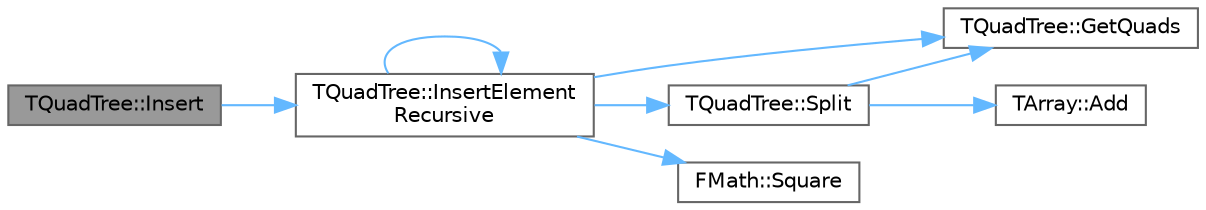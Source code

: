 digraph "TQuadTree::Insert"
{
 // INTERACTIVE_SVG=YES
 // LATEX_PDF_SIZE
  bgcolor="transparent";
  edge [fontname=Helvetica,fontsize=10,labelfontname=Helvetica,labelfontsize=10];
  node [fontname=Helvetica,fontsize=10,shape=box,height=0.2,width=0.4];
  rankdir="LR";
  Node1 [id="Node000001",label="TQuadTree::Insert",height=0.2,width=0.4,color="gray40", fillcolor="grey60", style="filled", fontcolor="black",tooltip="Inserts an object of type ElementType with an associated 2D box of size Box (log n)."];
  Node1 -> Node2 [id="edge1_Node000001_Node000002",color="steelblue1",style="solid",tooltip=" "];
  Node2 [id="Node000002",label="TQuadTree::InsertElement\lRecursive",height=0.2,width=0.4,color="grey40", fillcolor="white", style="filled",URL="$d3/d67/classTQuadTree.html#a955d9981d8f44d81faadf2d2d0a70271",tooltip="Internal recursive implementation of."];
  Node2 -> Node3 [id="edge2_Node000002_Node000003",color="steelblue1",style="solid",tooltip=" "];
  Node3 [id="Node000003",label="TQuadTree::GetQuads",height=0.2,width=0.4,color="grey40", fillcolor="white", style="filled",URL="$d3/d67/classTQuadTree.html#adcdc80ae41156547290d95d6bb6f6f24",tooltip="Given a 2D box, return the subtrees that are touched."];
  Node2 -> Node2 [id="edge3_Node000002_Node000002",color="steelblue1",style="solid",tooltip=" "];
  Node2 -> Node4 [id="edge4_Node000002_Node000004",color="steelblue1",style="solid",tooltip=" "];
  Node4 [id="Node000004",label="TQuadTree::Split",height=0.2,width=0.4,color="grey40", fillcolor="white", style="filled",URL="$d3/d67/classTQuadTree.html#a7e9eac2683c203af6129d5c48974b51b",tooltip="Split the tree into 4 sub-trees."];
  Node4 -> Node5 [id="edge5_Node000004_Node000005",color="steelblue1",style="solid",tooltip=" "];
  Node5 [id="Node000005",label="TArray::Add",height=0.2,width=0.4,color="grey40", fillcolor="white", style="filled",URL="$d4/d52/classTArray.html#a94f6bf2bef04382fc79010abad57d823",tooltip="Adds a new item to the end of the array, possibly reallocating the whole array to fit."];
  Node4 -> Node3 [id="edge6_Node000004_Node000003",color="steelblue1",style="solid",tooltip=" "];
  Node2 -> Node6 [id="edge7_Node000002_Node000006",color="steelblue1",style="solid",tooltip=" "];
  Node6 [id="Node000006",label="FMath::Square",height=0.2,width=0.4,color="grey40", fillcolor="white", style="filled",URL="$dc/d20/structFMath.html#a75ab76fcf6b3ba793913464f8798ea6b",tooltip="Multiples value by itself."];
}

